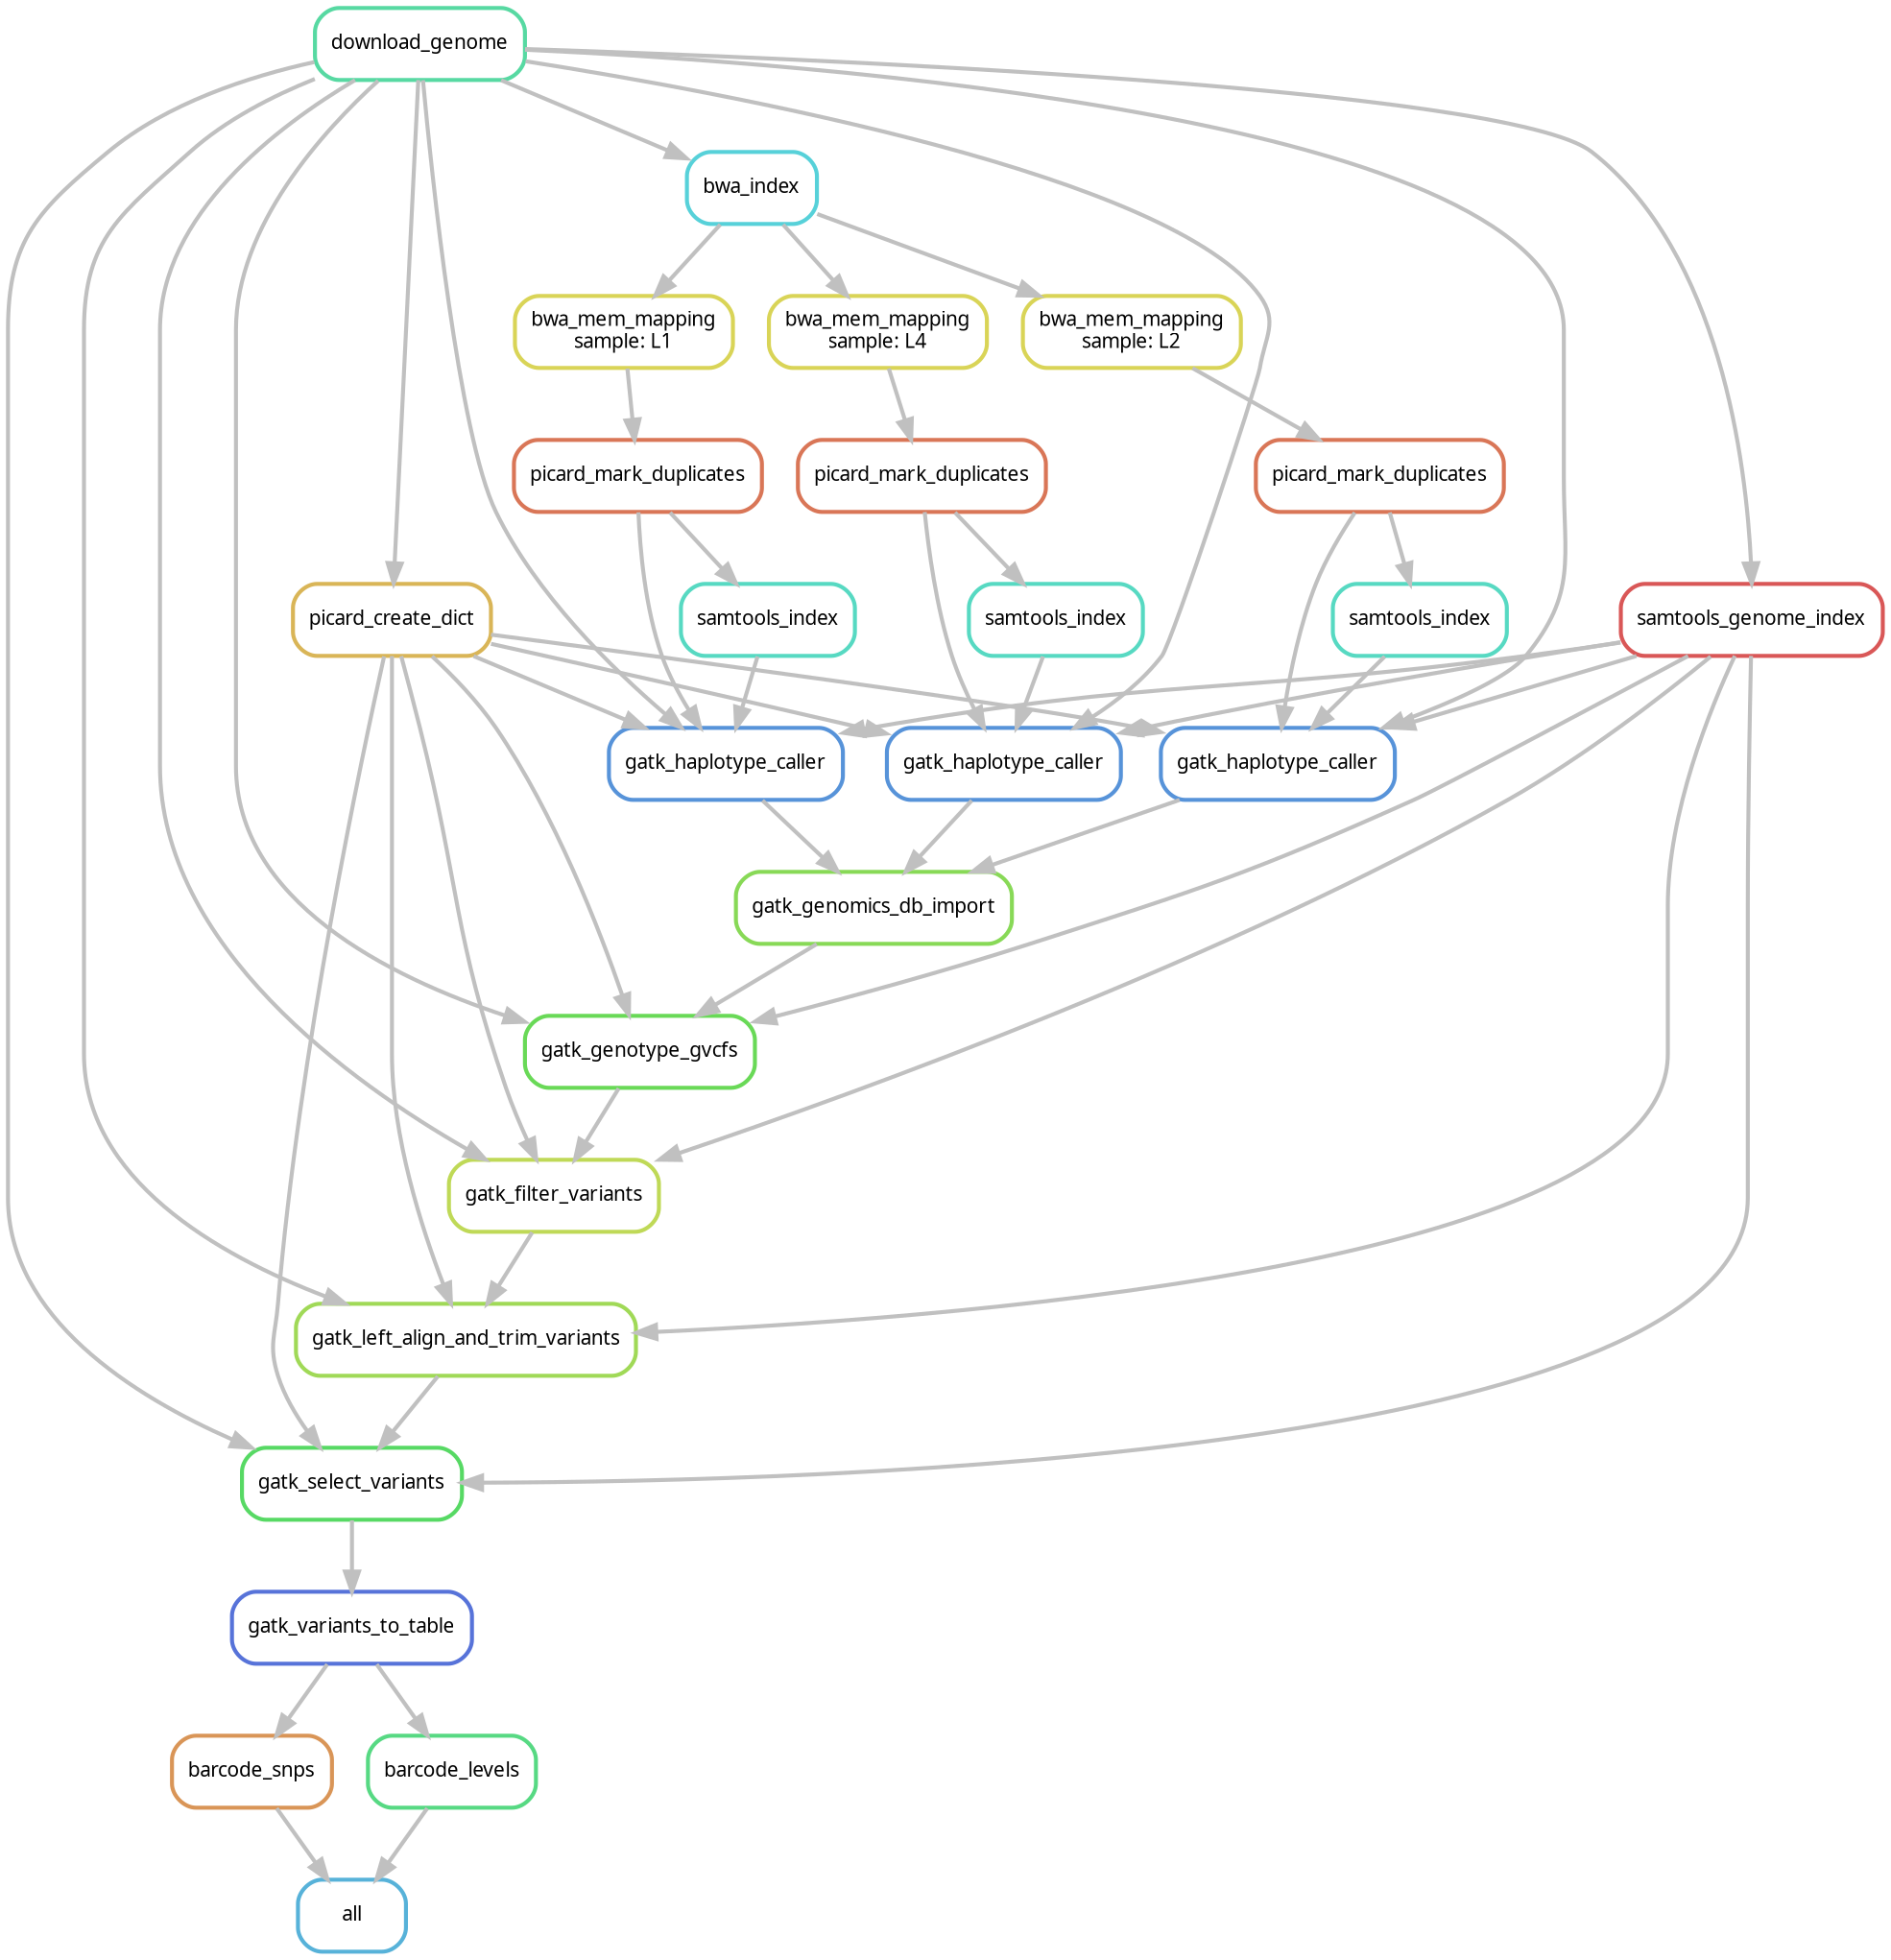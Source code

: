 digraph snakemake_dag {
    graph[bgcolor=white, margin=0];
    node[shape=box, style=rounded, fontname=sans,                 fontsize=10, penwidth=2];
    edge[penwidth=2, color=grey];
	0[label = "all", color = "0.55 0.6 0.85", style="rounded"];
	1[label = "barcode_snps", color = "0.08 0.6 0.85", style="rounded"];
	2[label = "gatk_variants_to_table", color = "0.63 0.6 0.85", style="rounded"];
	3[label = "gatk_select_variants", color = "0.35 0.6 0.85", style="rounded"];
	4[label = "gatk_left_align_and_trim_variants", color = "0.24 0.6 0.85", style="rounded"];
	5[label = "gatk_filter_variants", color = "0.20 0.6 0.85", style="rounded"];
	6[label = "gatk_genotype_gvcfs", color = "0.31 0.6 0.85", style="rounded"];
	7[label = "gatk_genomics_db_import", color = "0.27 0.6 0.85", style="rounded"];
	8[label = "gatk_haplotype_caller", color = "0.59 0.6 0.85", style="rounded"];
	9[label = "picard_mark_duplicates", color = "0.04 0.6 0.85", style="rounded"];
	10[label = "bwa_mem_mapping\nsample: L1", color = "0.16 0.6 0.85", style="rounded"];
	11[label = "bwa_index", color = "0.51 0.6 0.85", style="rounded"];
	12[label = "download_genome", color = "0.43 0.6 0.85", style="rounded"];
	13[label = "samtools_index", color = "0.47 0.6 0.85", style="rounded"];
	14[label = "samtools_genome_index", color = "0.00 0.6 0.85", style="rounded"];
	15[label = "picard_create_dict", color = "0.12 0.6 0.85", style="rounded"];
	16[label = "gatk_haplotype_caller", color = "0.59 0.6 0.85", style="rounded"];
	17[label = "picard_mark_duplicates", color = "0.04 0.6 0.85", style="rounded"];
	18[label = "bwa_mem_mapping\nsample: L2", color = "0.16 0.6 0.85", style="rounded"];
	19[label = "samtools_index", color = "0.47 0.6 0.85", style="rounded"];
	20[label = "gatk_haplotype_caller", color = "0.59 0.6 0.85", style="rounded"];
	21[label = "picard_mark_duplicates", color = "0.04 0.6 0.85", style="rounded"];
	22[label = "bwa_mem_mapping\nsample: L4", color = "0.16 0.6 0.85", style="rounded"];
	23[label = "samtools_index", color = "0.47 0.6 0.85", style="rounded"];
	24[label = "barcode_levels", color = "0.39 0.6 0.85", style="rounded"];
	1 -> 0
	24 -> 0
	2 -> 1
	3 -> 2
	4 -> 3
	12 -> 3
	14 -> 3
	15 -> 3
	5 -> 4
	12 -> 4
	14 -> 4
	15 -> 4
	6 -> 5
	12 -> 5
	14 -> 5
	15 -> 5
	7 -> 6
	12 -> 6
	14 -> 6
	15 -> 6
	8 -> 7
	16 -> 7
	20 -> 7
	9 -> 8
	13 -> 8
	12 -> 8
	14 -> 8
	15 -> 8
	10 -> 9
	11 -> 10
	12 -> 11
	9 -> 13
	12 -> 14
	12 -> 15
	17 -> 16
	19 -> 16
	12 -> 16
	14 -> 16
	15 -> 16
	18 -> 17
	11 -> 18
	17 -> 19
	21 -> 20
	23 -> 20
	12 -> 20
	14 -> 20
	15 -> 20
	22 -> 21
	11 -> 22
	21 -> 23
	2 -> 24
}            
